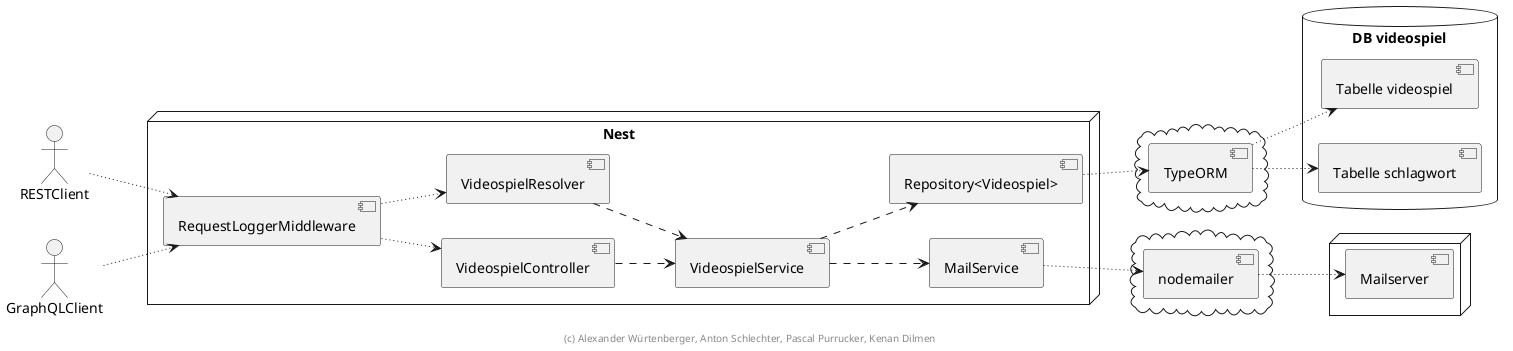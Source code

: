 ' Preview durch <Alt>d

@startuml Komponenten

left to right direction

actor RESTClient
actor GraphQLClient

node "Nest" {
  [RequestLoggerMiddleware]

  [VideospielController]
  [VideospielResolver]

  [VideospielService]

  [Repository<Videospiel>]

  [MailService]
}


cloud {
    [TypeORM]
}

cloud {
    [nodemailer]
}

database "DB videospiel" {
    [Tabelle videospiel]
    [Tabelle schlagwort]
}

node {
    [Mailserver]
}

RESTClient ~~> [RequestLoggerMiddleware]
GraphQLClient ~~> [RequestLoggerMiddleware]

[RequestLoggerMiddleware] ~~> [VideospielController]
[RequestLoggerMiddleware] ~~> [VideospielResolver]

[VideospielController] ..> [VideospielService]
[VideospielResolver] ..> [VideospielService]
[VideospielService] ..> [Repository<Videospiel>]

[Repository<Videospiel>] ~~> [TypeORM]
[TypeORM] ~~> [Tabelle videospiel]
[TypeORM] ~~> [Tabelle schlagwort]

[VideospielService] ..> [MailService]
[MailService] ~~> [nodemailer]
[nodemailer] ~~> [Mailserver]

footer (c) Alexander Würtenberger, Anton Schlechter, Pascal Purrucker, Kenan Dilmen

@enduml
